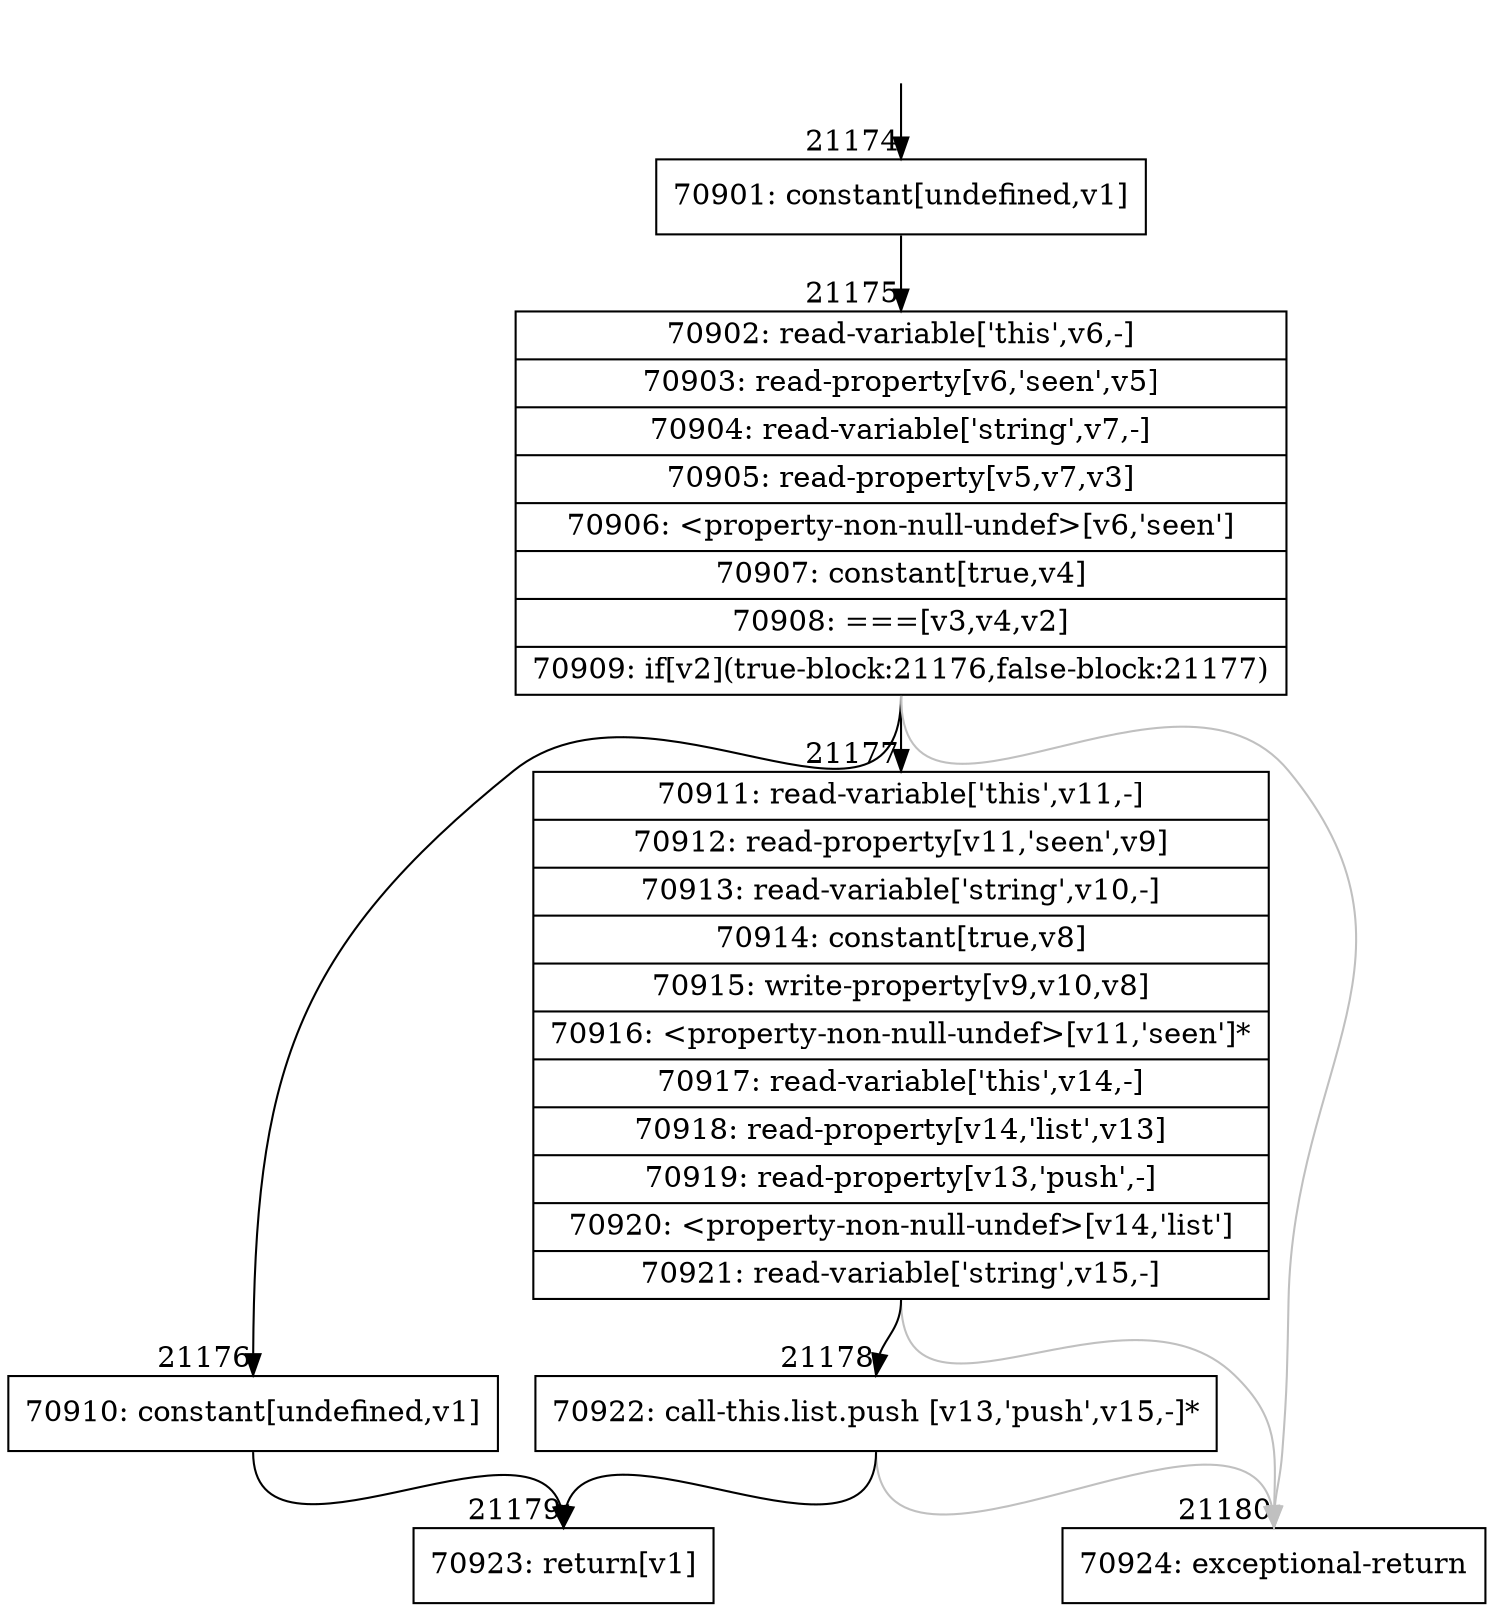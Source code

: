 digraph {
rankdir="TD"
BB_entry1850[shape=none,label=""];
BB_entry1850 -> BB21174 [tailport=s, headport=n, headlabel="    21174"]
BB21174 [shape=record label="{70901: constant[undefined,v1]}" ] 
BB21174 -> BB21175 [tailport=s, headport=n, headlabel="      21175"]
BB21175 [shape=record label="{70902: read-variable['this',v6,-]|70903: read-property[v6,'seen',v5]|70904: read-variable['string',v7,-]|70905: read-property[v5,v7,v3]|70906: \<property-non-null-undef\>[v6,'seen']|70907: constant[true,v4]|70908: ===[v3,v4,v2]|70909: if[v2](true-block:21176,false-block:21177)}" ] 
BB21175 -> BB21176 [tailport=s, headport=n, headlabel="      21176"]
BB21175 -> BB21177 [tailport=s, headport=n, headlabel="      21177"]
BB21175 -> BB21180 [tailport=s, headport=n, color=gray, headlabel="      21180"]
BB21176 [shape=record label="{70910: constant[undefined,v1]}" ] 
BB21176 -> BB21179 [tailport=s, headport=n, headlabel="      21179"]
BB21177 [shape=record label="{70911: read-variable['this',v11,-]|70912: read-property[v11,'seen',v9]|70913: read-variable['string',v10,-]|70914: constant[true,v8]|70915: write-property[v9,v10,v8]|70916: \<property-non-null-undef\>[v11,'seen']*|70917: read-variable['this',v14,-]|70918: read-property[v14,'list',v13]|70919: read-property[v13,'push',-]|70920: \<property-non-null-undef\>[v14,'list']|70921: read-variable['string',v15,-]}" ] 
BB21177 -> BB21178 [tailport=s, headport=n, headlabel="      21178"]
BB21177 -> BB21180 [tailport=s, headport=n, color=gray]
BB21178 [shape=record label="{70922: call-this.list.push [v13,'push',v15,-]*}" ] 
BB21178 -> BB21179 [tailport=s, headport=n]
BB21178 -> BB21180 [tailport=s, headport=n, color=gray]
BB21179 [shape=record label="{70923: return[v1]}" ] 
BB21180 [shape=record label="{70924: exceptional-return}" ] 
//#$~ 39772
}
